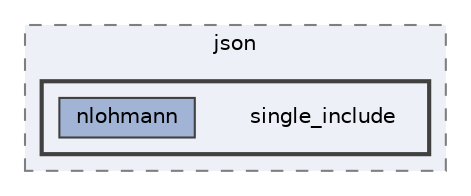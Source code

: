 digraph "C:/Dev/ezRPC/RPC/json/single_include"
{
 // LATEX_PDF_SIZE
  bgcolor="transparent";
  edge [fontname=Helvetica,fontsize=10,labelfontname=Helvetica,labelfontsize=10];
  node [fontname=Helvetica,fontsize=10,shape=box,height=0.2,width=0.4];
  compound=true
  subgraph clusterdir_20e7de5cbe20bb2303a984820f1f58b7 {
    graph [ bgcolor="#edf0f7", pencolor="grey50", label="json", fontname=Helvetica,fontsize=10 style="filled,dashed", URL="dir_20e7de5cbe20bb2303a984820f1f58b7.html",tooltip=""]
  subgraph clusterdir_255cf3c95d3f3e29882f38947b82ee58 {
    graph [ bgcolor="#edf0f7", pencolor="grey25", label="", fontname=Helvetica,fontsize=10 style="filled,bold", URL="dir_255cf3c95d3f3e29882f38947b82ee58.html",tooltip=""]
    dir_255cf3c95d3f3e29882f38947b82ee58 [shape=plaintext, label="single_include"];
  dir_4e7334af7c5bfe1bc584e0787f9e4da4 [label="nlohmann", fillcolor="#a2b4d6", color="grey25", style="filled", URL="dir_4e7334af7c5bfe1bc584e0787f9e4da4.html",tooltip=""];
  }
  }
}
